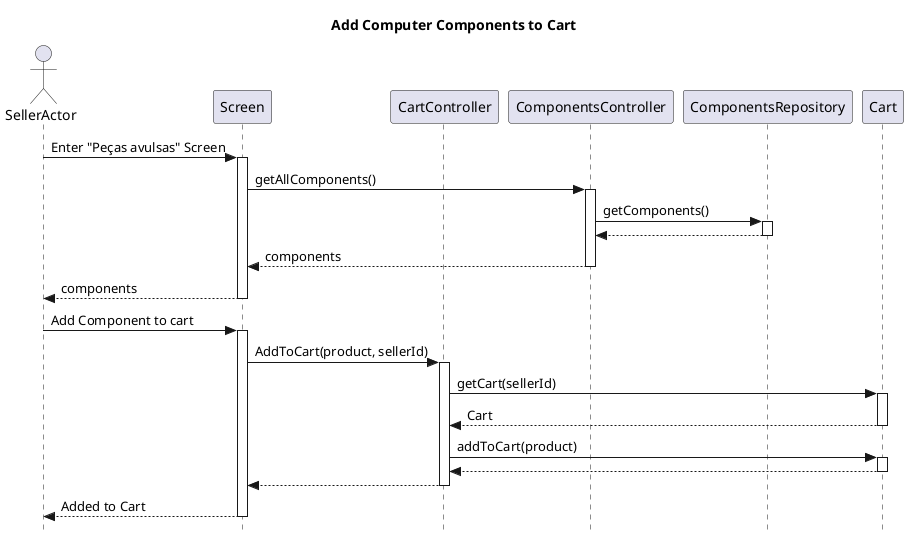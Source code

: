 @startuml sequence-diagram
skinparam style strictuml
title Add Computer Components to Cart

actor SellerActor as SellerActor
participant "Screen" as Screen
participant "CartController" as CartController
participant "ComponentsController" as ComponentsController
participant "ComponentsRepository" as ComponentsRepository
participant "Cart" as Cart

SellerActor -> Screen: Enter "Peças avulsas" Screen  
activate Screen
Screen -> ComponentsController: getAllComponents()
activate ComponentsController
ComponentsController -> ComponentsRepository: getComponents()
activate ComponentsRepository
ComponentsRepository --> ComponentsController  
deactivate ComponentsRepository
ComponentsController --> Screen : components
deactivate ComponentsController
Screen --> SellerActor : components
deactivate Screen
SellerActor -> Screen : Add Component to cart
activate Screen
Screen -> CartController : AddToCart(product, sellerId)
activate CartController
CartController -> Cart : getCart(sellerId)
activate Cart
Cart --> CartController : Cart
deactivate Cart
CartController -> Cart : addToCart(product)
activate Cart
Cart --> CartController
deactivate Cart
CartController --> Screen:
deactivate CartController
Screen --> SellerActor: Added to Cart
deactivate Screen
